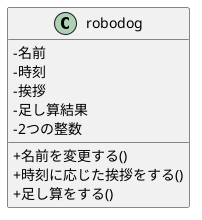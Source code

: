 @startuml .
skinparam classAttributeIconSize 0
class robodog {
 - 名前
 - 時刻
 - 挨拶
 - 足し算結果
 - 2つの整数
 +名前を変更する()
 +時刻に応じた挨拶をする()
 +足し算をする()
}

@enduml
